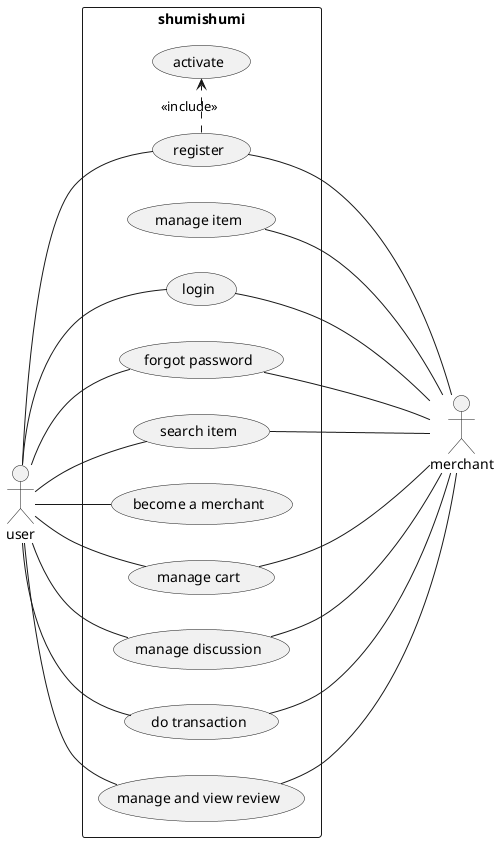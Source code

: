 @startuml usecase diagram

left to right direction

skinparam actor {
    Location right
    StereotypeFontStyle bold
}

actor user as u
actor merchant as m

rectangle shumishumi {
    usecase "manage item" as manage_item

    usecase "login" as login
    usecase "activate" as activate
    usecase "register" as register
    usecase "forgot password" as forgotpassword


    usecase "search item" as search

    usecase "become a merchant" as be_merchant

    usecase "manage cart" as cart
    usecase "manage discussion" as discussion

    usecase "do transaction" as trx
    usecase "manage and view review" as review
}

' user
u -- login

u -- search

u -- register
u -- forgotpassword
u -- be_merchant

u -- cart
u -- discussion

u -- trx

u -- review

' merchant
login -- m
register -- m
forgotpassword -- m

search -- m

cart --- m
discussion -- m

trx -- m

review -- m

manage_item -- m


register .> activate : <<include>>

@enduml
